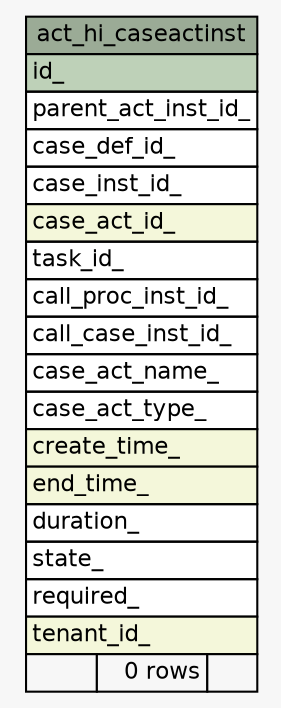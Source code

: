 // dot 2.43.0 on Linux 5.4.0-1040-azure
// SchemaSpy rev Unknown
digraph "act_hi_caseactinst" {
  graph [
    rankdir="RL"
    bgcolor="#f7f7f7"
    nodesep="0.18"
    ranksep="0.46"
    fontname="Helvetica"
    fontsize="11"
  ];
  node [
    fontname="Helvetica"
    fontsize="11"
    shape="plaintext"
  ];
  edge [
    arrowsize="0.8"
  ];
  "act_hi_caseactinst" [
    label=<
    <TABLE BORDER="0" CELLBORDER="1" CELLSPACING="0" BGCOLOR="#ffffff">
      <TR><TD COLSPAN="3" BGCOLOR="#9bab96" ALIGN="CENTER">act_hi_caseactinst</TD></TR>
      <TR><TD PORT="id_" COLSPAN="3" BGCOLOR="#bed1b8" ALIGN="LEFT">id_</TD></TR>
      <TR><TD PORT="parent_act_inst_id_" COLSPAN="3" ALIGN="LEFT">parent_act_inst_id_</TD></TR>
      <TR><TD PORT="case_def_id_" COLSPAN="3" ALIGN="LEFT">case_def_id_</TD></TR>
      <TR><TD PORT="case_inst_id_" COLSPAN="3" ALIGN="LEFT">case_inst_id_</TD></TR>
      <TR><TD PORT="case_act_id_" COLSPAN="3" BGCOLOR="#f4f7da" ALIGN="LEFT">case_act_id_</TD></TR>
      <TR><TD PORT="task_id_" COLSPAN="3" ALIGN="LEFT">task_id_</TD></TR>
      <TR><TD PORT="call_proc_inst_id_" COLSPAN="3" ALIGN="LEFT">call_proc_inst_id_</TD></TR>
      <TR><TD PORT="call_case_inst_id_" COLSPAN="3" ALIGN="LEFT">call_case_inst_id_</TD></TR>
      <TR><TD PORT="case_act_name_" COLSPAN="3" ALIGN="LEFT">case_act_name_</TD></TR>
      <TR><TD PORT="case_act_type_" COLSPAN="3" ALIGN="LEFT">case_act_type_</TD></TR>
      <TR><TD PORT="create_time_" COLSPAN="3" BGCOLOR="#f4f7da" ALIGN="LEFT">create_time_</TD></TR>
      <TR><TD PORT="end_time_" COLSPAN="3" BGCOLOR="#f4f7da" ALIGN="LEFT">end_time_</TD></TR>
      <TR><TD PORT="duration_" COLSPAN="3" ALIGN="LEFT">duration_</TD></TR>
      <TR><TD PORT="state_" COLSPAN="3" ALIGN="LEFT">state_</TD></TR>
      <TR><TD PORT="required_" COLSPAN="3" ALIGN="LEFT">required_</TD></TR>
      <TR><TD PORT="tenant_id_" COLSPAN="3" BGCOLOR="#f4f7da" ALIGN="LEFT">tenant_id_</TD></TR>
      <TR><TD ALIGN="LEFT" BGCOLOR="#f7f7f7">  </TD><TD ALIGN="RIGHT" BGCOLOR="#f7f7f7">0 rows</TD><TD ALIGN="RIGHT" BGCOLOR="#f7f7f7">  </TD></TR>
    </TABLE>>
    URL="tables/act_hi_caseactinst.html"
    tooltip="act_hi_caseactinst"
  ];
}
